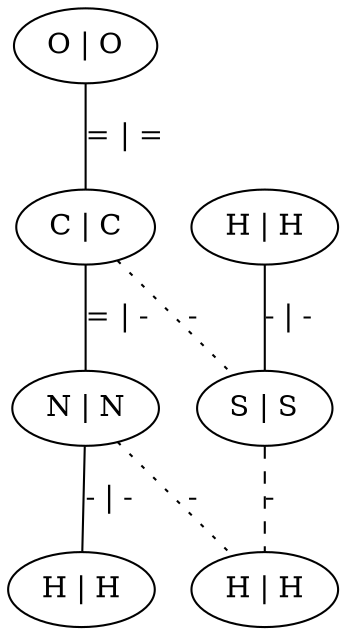 graph G {
	0 [ label="O | O" ]
	1 [ label="C | C" ]
	2 [ label="N | N" ]
	3 [ label="H | H" ]
	4 [ label="H | H" ]
	5 [ label="S | S" ]
	6 [ label="H | H" ]
	0 -- 1 [ label="= | =" ]
	1 -- 2 [ label="= | -" ]
	1 -- 5 [ style=dotted label="-" ]
	2 -- 3 [ label="- | -" ]
	2 -- 6 [ style=dotted label="-" ]
	4 -- 5 [ label="- | -" ]
	5 -- 6 [ style=dashed label="-" ]
}
